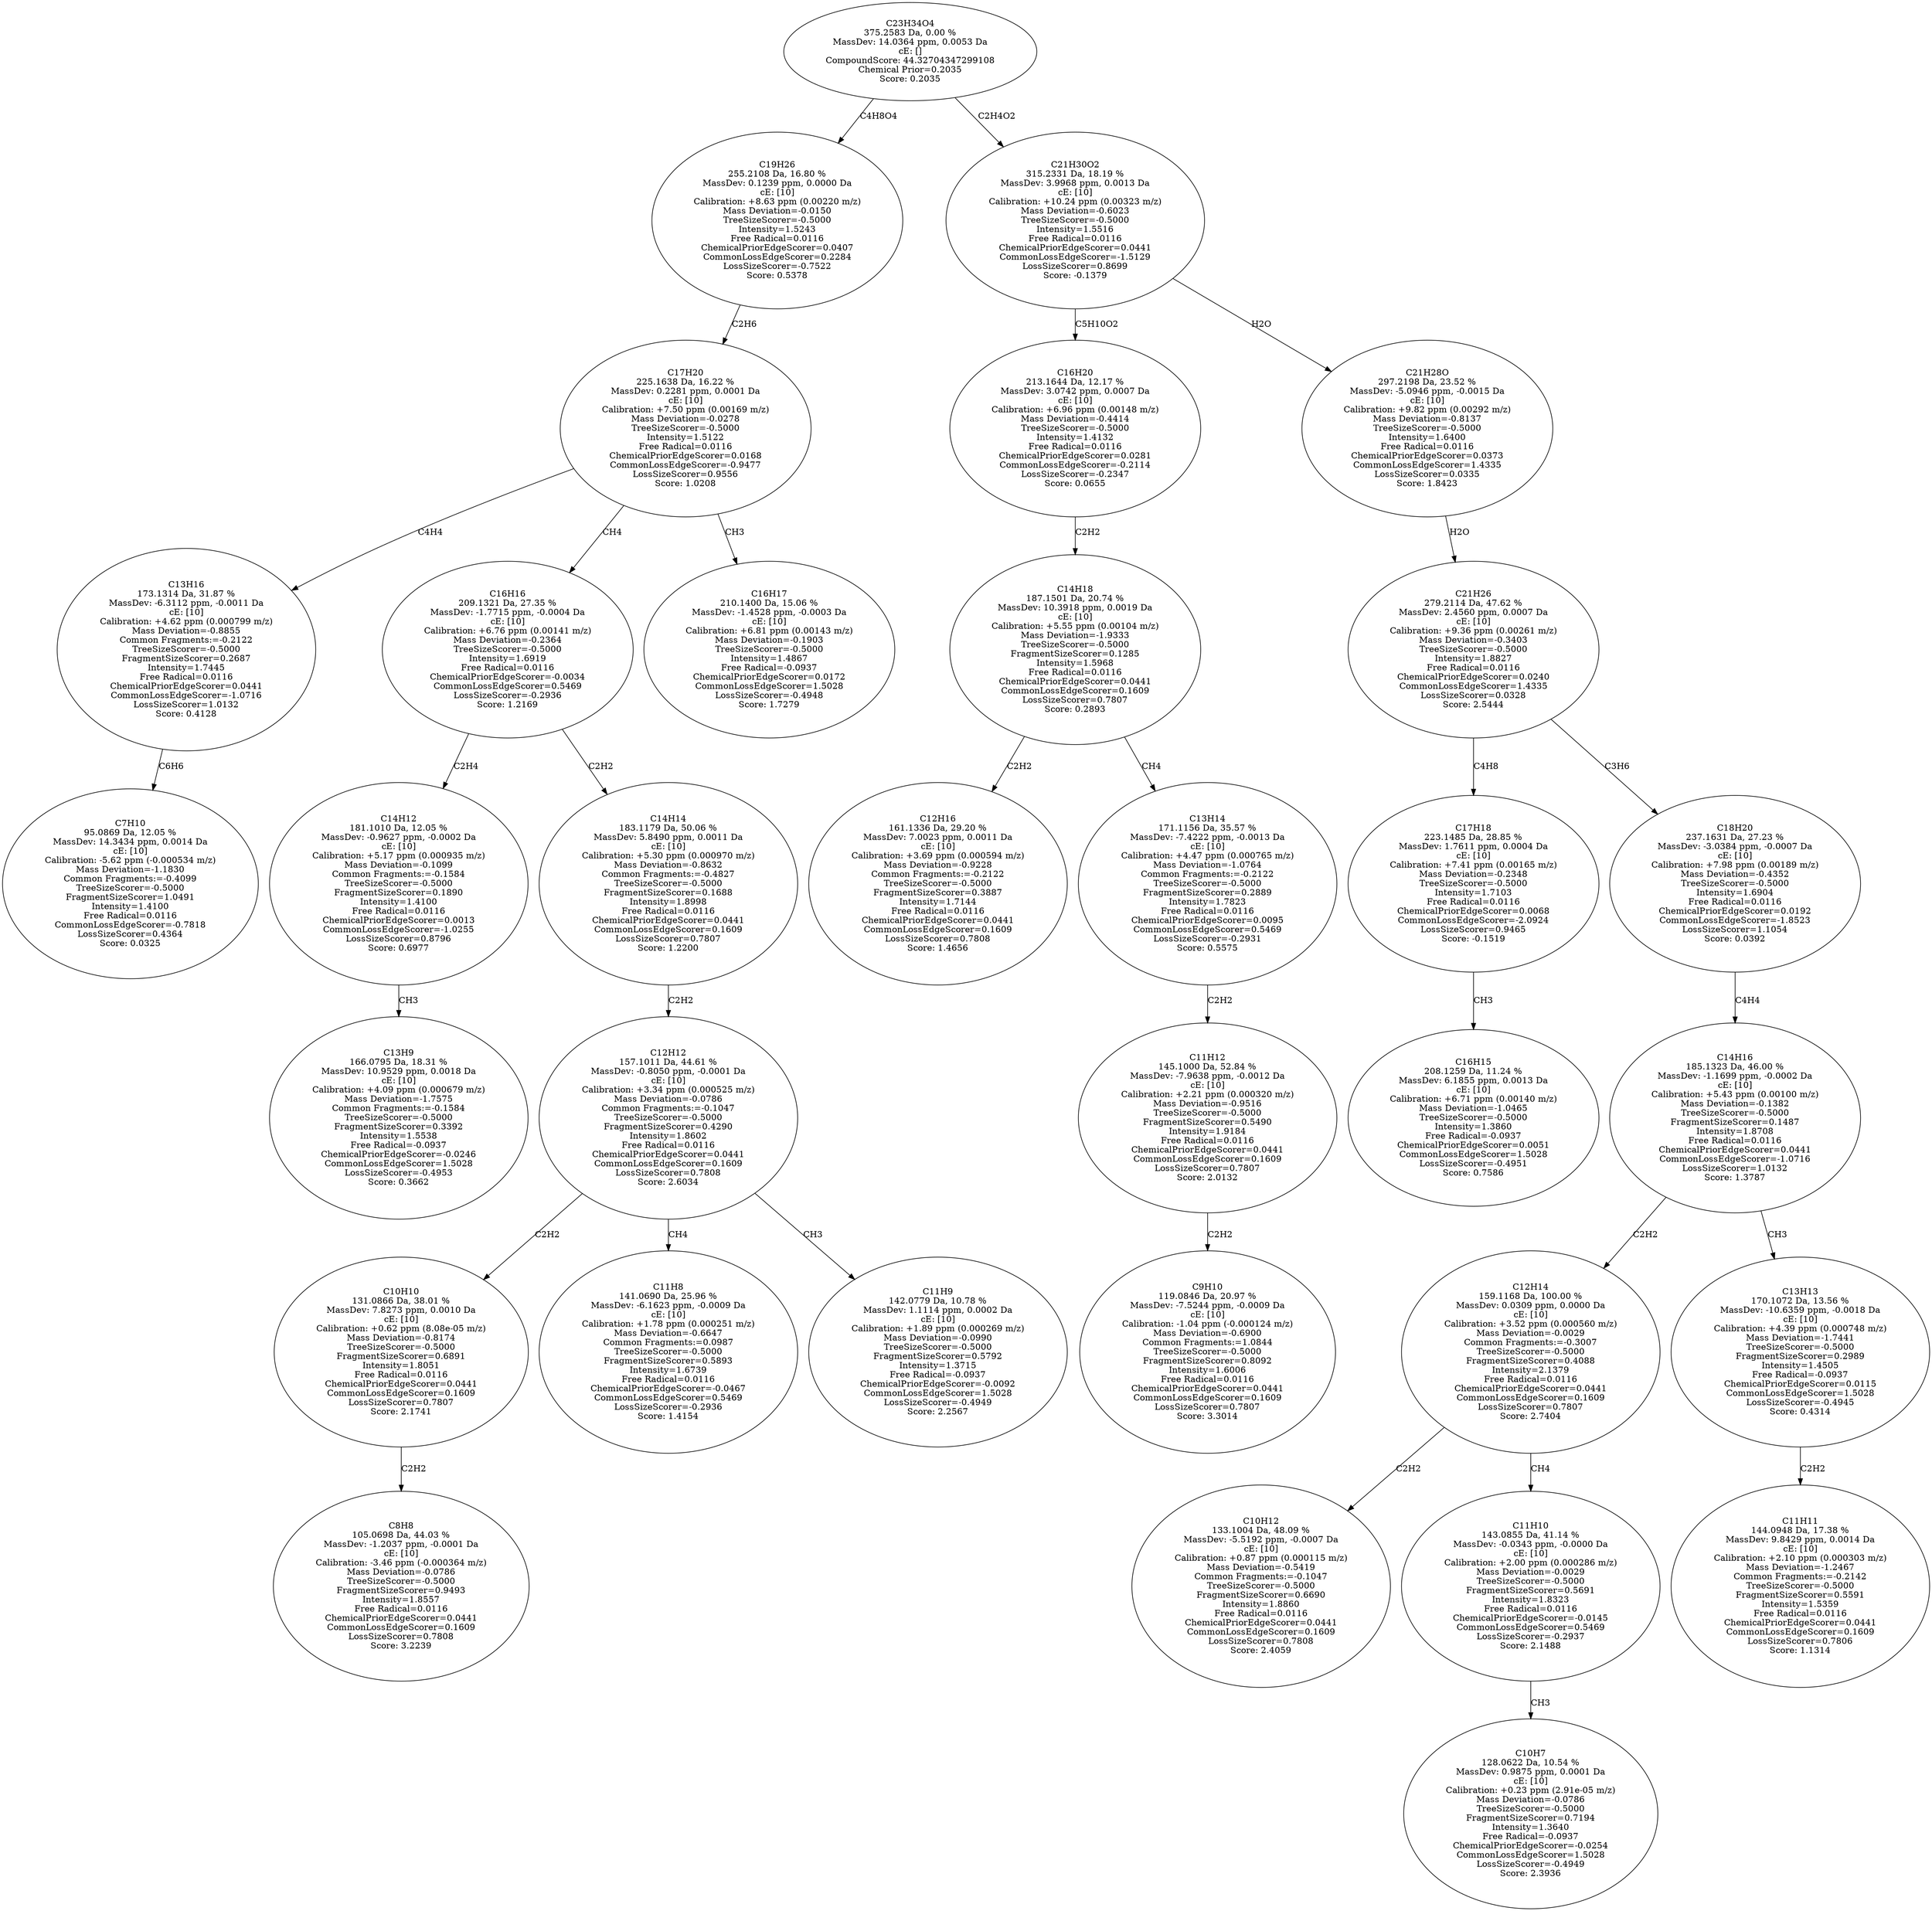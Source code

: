 strict digraph {
v1 [label="C7H10\n95.0869 Da, 12.05 %\nMassDev: 14.3434 ppm, 0.0014 Da\ncE: [10]\nCalibration: -5.62 ppm (-0.000534 m/z)\nMass Deviation=-1.1830\nCommon Fragments:=-0.4099\nTreeSizeScorer=-0.5000\nFragmentSizeScorer=1.0491\nIntensity=1.4100\nFree Radical=0.0116\nCommonLossEdgeScorer=-0.7818\nLossSizeScorer=0.4364\nScore: 0.0325"];
v2 [label="C13H16\n173.1314 Da, 31.87 %\nMassDev: -6.3112 ppm, -0.0011 Da\ncE: [10]\nCalibration: +4.62 ppm (0.000799 m/z)\nMass Deviation=-0.8855\nCommon Fragments:=-0.2122\nTreeSizeScorer=-0.5000\nFragmentSizeScorer=0.2687\nIntensity=1.7445\nFree Radical=0.0116\nChemicalPriorEdgeScorer=0.0441\nCommonLossEdgeScorer=-1.0716\nLossSizeScorer=1.0132\nScore: 0.4128"];
v3 [label="C13H9\n166.0795 Da, 18.31 %\nMassDev: 10.9529 ppm, 0.0018 Da\ncE: [10]\nCalibration: +4.09 ppm (0.000679 m/z)\nMass Deviation=-1.7575\nCommon Fragments:=-0.1584\nTreeSizeScorer=-0.5000\nFragmentSizeScorer=0.3392\nIntensity=1.5538\nFree Radical=-0.0937\nChemicalPriorEdgeScorer=-0.0246\nCommonLossEdgeScorer=1.5028\nLossSizeScorer=-0.4953\nScore: 0.3662"];
v4 [label="C14H12\n181.1010 Da, 12.05 %\nMassDev: -0.9627 ppm, -0.0002 Da\ncE: [10]\nCalibration: +5.17 ppm (0.000935 m/z)\nMass Deviation=-0.1099\nCommon Fragments:=-0.1584\nTreeSizeScorer=-0.5000\nFragmentSizeScorer=0.1890\nIntensity=1.4100\nFree Radical=0.0116\nChemicalPriorEdgeScorer=0.0013\nCommonLossEdgeScorer=-1.0255\nLossSizeScorer=0.8796\nScore: 0.6977"];
v5 [label="C8H8\n105.0698 Da, 44.03 %\nMassDev: -1.2037 ppm, -0.0001 Da\ncE: [10]\nCalibration: -3.46 ppm (-0.000364 m/z)\nMass Deviation=-0.0786\nTreeSizeScorer=-0.5000\nFragmentSizeScorer=0.9493\nIntensity=1.8557\nFree Radical=0.0116\nChemicalPriorEdgeScorer=0.0441\nCommonLossEdgeScorer=0.1609\nLossSizeScorer=0.7808\nScore: 3.2239"];
v6 [label="C10H10\n131.0866 Da, 38.01 %\nMassDev: 7.8273 ppm, 0.0010 Da\ncE: [10]\nCalibration: +0.62 ppm (8.08e-05 m/z)\nMass Deviation=-0.8174\nTreeSizeScorer=-0.5000\nFragmentSizeScorer=0.6891\nIntensity=1.8051\nFree Radical=0.0116\nChemicalPriorEdgeScorer=0.0441\nCommonLossEdgeScorer=0.1609\nLossSizeScorer=0.7807\nScore: 2.1741"];
v7 [label="C11H8\n141.0690 Da, 25.96 %\nMassDev: -6.1623 ppm, -0.0009 Da\ncE: [10]\nCalibration: +1.78 ppm (0.000251 m/z)\nMass Deviation=-0.6647\nCommon Fragments:=0.0987\nTreeSizeScorer=-0.5000\nFragmentSizeScorer=0.5893\nIntensity=1.6739\nFree Radical=0.0116\nChemicalPriorEdgeScorer=-0.0467\nCommonLossEdgeScorer=0.5469\nLossSizeScorer=-0.2936\nScore: 1.4154"];
v8 [label="C11H9\n142.0779 Da, 10.78 %\nMassDev: 1.1114 ppm, 0.0002 Da\ncE: [10]\nCalibration: +1.89 ppm (0.000269 m/z)\nMass Deviation=-0.0990\nTreeSizeScorer=-0.5000\nFragmentSizeScorer=0.5792\nIntensity=1.3715\nFree Radical=-0.0937\nChemicalPriorEdgeScorer=-0.0092\nCommonLossEdgeScorer=1.5028\nLossSizeScorer=-0.4949\nScore: 2.2567"];
v9 [label="C12H12\n157.1011 Da, 44.61 %\nMassDev: -0.8050 ppm, -0.0001 Da\ncE: [10]\nCalibration: +3.34 ppm (0.000525 m/z)\nMass Deviation=-0.0786\nCommon Fragments:=-0.1047\nTreeSizeScorer=-0.5000\nFragmentSizeScorer=0.4290\nIntensity=1.8602\nFree Radical=0.0116\nChemicalPriorEdgeScorer=0.0441\nCommonLossEdgeScorer=0.1609\nLossSizeScorer=0.7808\nScore: 2.6034"];
v10 [label="C14H14\n183.1179 Da, 50.06 %\nMassDev: 5.8490 ppm, 0.0011 Da\ncE: [10]\nCalibration: +5.30 ppm (0.000970 m/z)\nMass Deviation=-0.8632\nCommon Fragments:=-0.4827\nTreeSizeScorer=-0.5000\nFragmentSizeScorer=0.1688\nIntensity=1.8998\nFree Radical=0.0116\nChemicalPriorEdgeScorer=0.0441\nCommonLossEdgeScorer=0.1609\nLossSizeScorer=0.7807\nScore: 1.2200"];
v11 [label="C16H16\n209.1321 Da, 27.35 %\nMassDev: -1.7715 ppm, -0.0004 Da\ncE: [10]\nCalibration: +6.76 ppm (0.00141 m/z)\nMass Deviation=-0.2364\nTreeSizeScorer=-0.5000\nIntensity=1.6919\nFree Radical=0.0116\nChemicalPriorEdgeScorer=-0.0034\nCommonLossEdgeScorer=0.5469\nLossSizeScorer=-0.2936\nScore: 1.2169"];
v12 [label="C16H17\n210.1400 Da, 15.06 %\nMassDev: -1.4528 ppm, -0.0003 Da\ncE: [10]\nCalibration: +6.81 ppm (0.00143 m/z)\nMass Deviation=-0.1903\nTreeSizeScorer=-0.5000\nIntensity=1.4867\nFree Radical=-0.0937\nChemicalPriorEdgeScorer=0.0172\nCommonLossEdgeScorer=1.5028\nLossSizeScorer=-0.4948\nScore: 1.7279"];
v13 [label="C17H20\n225.1638 Da, 16.22 %\nMassDev: 0.2281 ppm, 0.0001 Da\ncE: [10]\nCalibration: +7.50 ppm (0.00169 m/z)\nMass Deviation=-0.0278\nTreeSizeScorer=-0.5000\nIntensity=1.5122\nFree Radical=0.0116\nChemicalPriorEdgeScorer=0.0168\nCommonLossEdgeScorer=-0.9477\nLossSizeScorer=0.9556\nScore: 1.0208"];
v14 [label="C19H26\n255.2108 Da, 16.80 %\nMassDev: 0.1239 ppm, 0.0000 Da\ncE: [10]\nCalibration: +8.63 ppm (0.00220 m/z)\nMass Deviation=-0.0150\nTreeSizeScorer=-0.5000\nIntensity=1.5243\nFree Radical=0.0116\nChemicalPriorEdgeScorer=0.0407\nCommonLossEdgeScorer=0.2284\nLossSizeScorer=-0.7522\nScore: 0.5378"];
v15 [label="C12H16\n161.1336 Da, 29.20 %\nMassDev: 7.0023 ppm, 0.0011 Da\ncE: [10]\nCalibration: +3.69 ppm (0.000594 m/z)\nMass Deviation=-0.9228\nCommon Fragments:=-0.2122\nTreeSizeScorer=-0.5000\nFragmentSizeScorer=0.3887\nIntensity=1.7144\nFree Radical=0.0116\nChemicalPriorEdgeScorer=0.0441\nCommonLossEdgeScorer=0.1609\nLossSizeScorer=0.7808\nScore: 1.4656"];
v16 [label="C9H10\n119.0846 Da, 20.97 %\nMassDev: -7.5244 ppm, -0.0009 Da\ncE: [10]\nCalibration: -1.04 ppm (-0.000124 m/z)\nMass Deviation=-0.6900\nCommon Fragments:=1.0844\nTreeSizeScorer=-0.5000\nFragmentSizeScorer=0.8092\nIntensity=1.6006\nFree Radical=0.0116\nChemicalPriorEdgeScorer=0.0441\nCommonLossEdgeScorer=0.1609\nLossSizeScorer=0.7807\nScore: 3.3014"];
v17 [label="C11H12\n145.1000 Da, 52.84 %\nMassDev: -7.9638 ppm, -0.0012 Da\ncE: [10]\nCalibration: +2.21 ppm (0.000320 m/z)\nMass Deviation=-0.9516\nTreeSizeScorer=-0.5000\nFragmentSizeScorer=0.5490\nIntensity=1.9184\nFree Radical=0.0116\nChemicalPriorEdgeScorer=0.0441\nCommonLossEdgeScorer=0.1609\nLossSizeScorer=0.7807\nScore: 2.0132"];
v18 [label="C13H14\n171.1156 Da, 35.57 %\nMassDev: -7.4222 ppm, -0.0013 Da\ncE: [10]\nCalibration: +4.47 ppm (0.000765 m/z)\nMass Deviation=-1.0764\nCommon Fragments:=-0.2122\nTreeSizeScorer=-0.5000\nFragmentSizeScorer=0.2889\nIntensity=1.7823\nFree Radical=0.0116\nChemicalPriorEdgeScorer=0.0095\nCommonLossEdgeScorer=0.5469\nLossSizeScorer=-0.2931\nScore: 0.5575"];
v19 [label="C14H18\n187.1501 Da, 20.74 %\nMassDev: 10.3918 ppm, 0.0019 Da\ncE: [10]\nCalibration: +5.55 ppm (0.00104 m/z)\nMass Deviation=-1.9333\nTreeSizeScorer=-0.5000\nFragmentSizeScorer=0.1285\nIntensity=1.5968\nFree Radical=0.0116\nChemicalPriorEdgeScorer=0.0441\nCommonLossEdgeScorer=0.1609\nLossSizeScorer=0.7807\nScore: 0.2893"];
v20 [label="C16H20\n213.1644 Da, 12.17 %\nMassDev: 3.0742 ppm, 0.0007 Da\ncE: [10]\nCalibration: +6.96 ppm (0.00148 m/z)\nMass Deviation=-0.4414\nTreeSizeScorer=-0.5000\nIntensity=1.4132\nFree Radical=0.0116\nChemicalPriorEdgeScorer=0.0281\nCommonLossEdgeScorer=-0.2114\nLossSizeScorer=-0.2347\nScore: 0.0655"];
v21 [label="C16H15\n208.1259 Da, 11.24 %\nMassDev: 6.1855 ppm, 0.0013 Da\ncE: [10]\nCalibration: +6.71 ppm (0.00140 m/z)\nMass Deviation=-1.0465\nTreeSizeScorer=-0.5000\nIntensity=1.3860\nFree Radical=-0.0937\nChemicalPriorEdgeScorer=0.0051\nCommonLossEdgeScorer=1.5028\nLossSizeScorer=-0.4951\nScore: 0.7586"];
v22 [label="C17H18\n223.1485 Da, 28.85 %\nMassDev: 1.7611 ppm, 0.0004 Da\ncE: [10]\nCalibration: +7.41 ppm (0.00165 m/z)\nMass Deviation=-0.2348\nTreeSizeScorer=-0.5000\nIntensity=1.7103\nFree Radical=0.0116\nChemicalPriorEdgeScorer=0.0068\nCommonLossEdgeScorer=-2.0924\nLossSizeScorer=0.9465\nScore: -0.1519"];
v23 [label="C10H12\n133.1004 Da, 48.09 %\nMassDev: -5.5192 ppm, -0.0007 Da\ncE: [10]\nCalibration: +0.87 ppm (0.000115 m/z)\nMass Deviation=-0.5419\nCommon Fragments:=-0.1047\nTreeSizeScorer=-0.5000\nFragmentSizeScorer=0.6690\nIntensity=1.8860\nFree Radical=0.0116\nChemicalPriorEdgeScorer=0.0441\nCommonLossEdgeScorer=0.1609\nLossSizeScorer=0.7808\nScore: 2.4059"];
v24 [label="C10H7\n128.0622 Da, 10.54 %\nMassDev: 0.9875 ppm, 0.0001 Da\ncE: [10]\nCalibration: +0.23 ppm (2.91e-05 m/z)\nMass Deviation=-0.0786\nTreeSizeScorer=-0.5000\nFragmentSizeScorer=0.7194\nIntensity=1.3640\nFree Radical=-0.0937\nChemicalPriorEdgeScorer=-0.0254\nCommonLossEdgeScorer=1.5028\nLossSizeScorer=-0.4949\nScore: 2.3936"];
v25 [label="C11H10\n143.0855 Da, 41.14 %\nMassDev: -0.0343 ppm, -0.0000 Da\ncE: [10]\nCalibration: +2.00 ppm (0.000286 m/z)\nMass Deviation=-0.0029\nTreeSizeScorer=-0.5000\nFragmentSizeScorer=0.5691\nIntensity=1.8323\nFree Radical=0.0116\nChemicalPriorEdgeScorer=-0.0145\nCommonLossEdgeScorer=0.5469\nLossSizeScorer=-0.2937\nScore: 2.1488"];
v26 [label="C12H14\n159.1168 Da, 100.00 %\nMassDev: 0.0309 ppm, 0.0000 Da\ncE: [10]\nCalibration: +3.52 ppm (0.000560 m/z)\nMass Deviation=-0.0029\nCommon Fragments:=-0.3007\nTreeSizeScorer=-0.5000\nFragmentSizeScorer=0.4088\nIntensity=2.1379\nFree Radical=0.0116\nChemicalPriorEdgeScorer=0.0441\nCommonLossEdgeScorer=0.1609\nLossSizeScorer=0.7807\nScore: 2.7404"];
v27 [label="C11H11\n144.0948 Da, 17.38 %\nMassDev: 9.8429 ppm, 0.0014 Da\ncE: [10]\nCalibration: +2.10 ppm (0.000303 m/z)\nMass Deviation=-1.2467\nCommon Fragments:=-0.2142\nTreeSizeScorer=-0.5000\nFragmentSizeScorer=0.5591\nIntensity=1.5359\nFree Radical=0.0116\nChemicalPriorEdgeScorer=0.0441\nCommonLossEdgeScorer=0.1609\nLossSizeScorer=0.7806\nScore: 1.1314"];
v28 [label="C13H13\n170.1072 Da, 13.56 %\nMassDev: -10.6359 ppm, -0.0018 Da\ncE: [10]\nCalibration: +4.39 ppm (0.000748 m/z)\nMass Deviation=-1.7441\nTreeSizeScorer=-0.5000\nFragmentSizeScorer=0.2989\nIntensity=1.4505\nFree Radical=-0.0937\nChemicalPriorEdgeScorer=0.0115\nCommonLossEdgeScorer=1.5028\nLossSizeScorer=-0.4945\nScore: 0.4314"];
v29 [label="C14H16\n185.1323 Da, 46.00 %\nMassDev: -1.1699 ppm, -0.0002 Da\ncE: [10]\nCalibration: +5.43 ppm (0.00100 m/z)\nMass Deviation=-0.1382\nTreeSizeScorer=-0.5000\nFragmentSizeScorer=0.1487\nIntensity=1.8708\nFree Radical=0.0116\nChemicalPriorEdgeScorer=0.0441\nCommonLossEdgeScorer=-1.0716\nLossSizeScorer=1.0132\nScore: 1.3787"];
v30 [label="C18H20\n237.1631 Da, 27.23 %\nMassDev: -3.0384 ppm, -0.0007 Da\ncE: [10]\nCalibration: +7.98 ppm (0.00189 m/z)\nMass Deviation=-0.4352\nTreeSizeScorer=-0.5000\nIntensity=1.6904\nFree Radical=0.0116\nChemicalPriorEdgeScorer=0.0192\nCommonLossEdgeScorer=-1.8523\nLossSizeScorer=1.1054\nScore: 0.0392"];
v31 [label="C21H26\n279.2114 Da, 47.62 %\nMassDev: 2.4560 ppm, 0.0007 Da\ncE: [10]\nCalibration: +9.36 ppm (0.00261 m/z)\nMass Deviation=-0.3403\nTreeSizeScorer=-0.5000\nIntensity=1.8827\nFree Radical=0.0116\nChemicalPriorEdgeScorer=0.0240\nCommonLossEdgeScorer=1.4335\nLossSizeScorer=0.0328\nScore: 2.5444"];
v32 [label="C21H28O\n297.2198 Da, 23.52 %\nMassDev: -5.0946 ppm, -0.0015 Da\ncE: [10]\nCalibration: +9.82 ppm (0.00292 m/z)\nMass Deviation=-0.8137\nTreeSizeScorer=-0.5000\nIntensity=1.6400\nFree Radical=0.0116\nChemicalPriorEdgeScorer=0.0373\nCommonLossEdgeScorer=1.4335\nLossSizeScorer=0.0335\nScore: 1.8423"];
v33 [label="C21H30O2\n315.2331 Da, 18.19 %\nMassDev: 3.9968 ppm, 0.0013 Da\ncE: [10]\nCalibration: +10.24 ppm (0.00323 m/z)\nMass Deviation=-0.6023\nTreeSizeScorer=-0.5000\nIntensity=1.5516\nFree Radical=0.0116\nChemicalPriorEdgeScorer=0.0441\nCommonLossEdgeScorer=-1.5129\nLossSizeScorer=0.8699\nScore: -0.1379"];
v34 [label="C23H34O4\n375.2583 Da, 0.00 %\nMassDev: 14.0364 ppm, 0.0053 Da\ncE: []\nCompoundScore: 44.32704347299108\nChemical Prior=0.2035\nScore: 0.2035"];
v2 -> v1 [label="C6H6"];
v13 -> v2 [label="C4H4"];
v4 -> v3 [label="CH3"];
v11 -> v4 [label="C2H4"];
v6 -> v5 [label="C2H2"];
v9 -> v6 [label="C2H2"];
v9 -> v7 [label="CH4"];
v9 -> v8 [label="CH3"];
v10 -> v9 [label="C2H2"];
v11 -> v10 [label="C2H2"];
v13 -> v11 [label="CH4"];
v13 -> v12 [label="CH3"];
v14 -> v13 [label="C2H6"];
v34 -> v14 [label="C4H8O4"];
v19 -> v15 [label="C2H2"];
v17 -> v16 [label="C2H2"];
v18 -> v17 [label="C2H2"];
v19 -> v18 [label="CH4"];
v20 -> v19 [label="C2H2"];
v33 -> v20 [label="C5H10O2"];
v22 -> v21 [label="CH3"];
v31 -> v22 [label="C4H8"];
v26 -> v23 [label="C2H2"];
v25 -> v24 [label="CH3"];
v26 -> v25 [label="CH4"];
v29 -> v26 [label="C2H2"];
v28 -> v27 [label="C2H2"];
v29 -> v28 [label="CH3"];
v30 -> v29 [label="C4H4"];
v31 -> v30 [label="C3H6"];
v32 -> v31 [label="H2O"];
v33 -> v32 [label="H2O"];
v34 -> v33 [label="C2H4O2"];
}